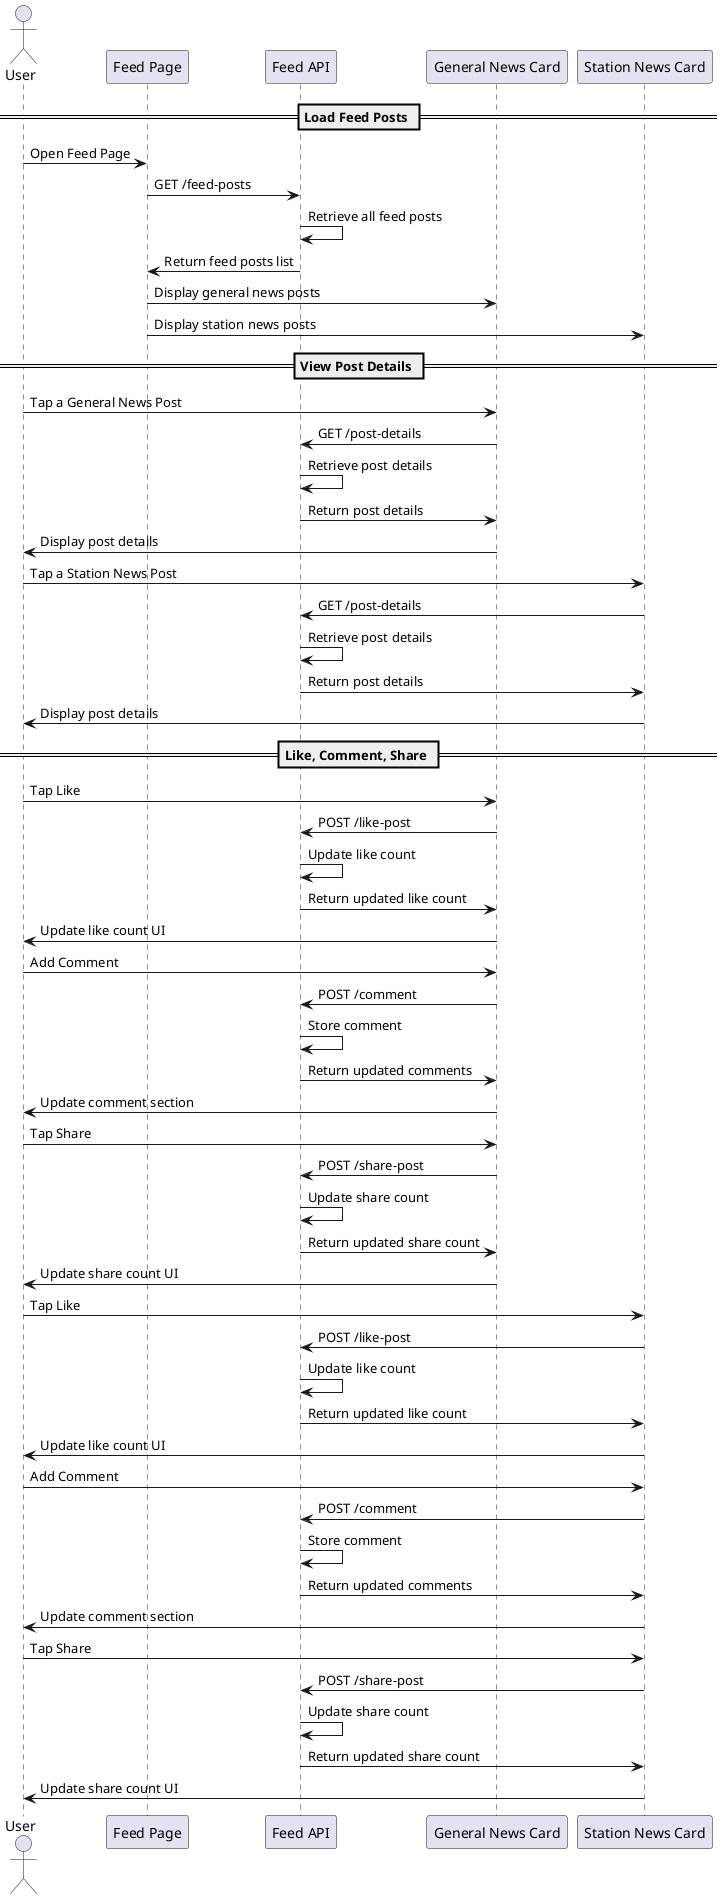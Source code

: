 @startuml

actor User
participant "Feed Page" as UI
participant "Feed API" as API
participant "General News Card" as GeneralNews
participant "Station News Card" as StationNews

== Load Feed Posts ==
User -> UI: Open Feed Page
UI -> API: GET /feed-posts
API -> API: Retrieve all feed posts
API -> UI: Return feed posts list
UI -> GeneralNews: Display general news posts
UI -> StationNews: Display station news posts

== View Post Details ==
User -> GeneralNews: Tap a General News Post
GeneralNews -> API: GET /post-details
API -> API: Retrieve post details
API -> GeneralNews: Return post details
GeneralNews -> User: Display post details

User -> StationNews: Tap a Station News Post
StationNews -> API: GET /post-details
API -> API: Retrieve post details
API -> StationNews: Return post details
StationNews -> User: Display post details

== Like, Comment, Share ==
User -> GeneralNews: Tap Like
GeneralNews -> API: POST /like-post
API -> API: Update like count
API -> GeneralNews: Return updated like count
GeneralNews -> User: Update like count UI

User -> GeneralNews: Add Comment
GeneralNews -> API: POST /comment
API -> API: Store comment
API -> GeneralNews: Return updated comments
GeneralNews -> User: Update comment section

User -> GeneralNews: Tap Share
GeneralNews -> API: POST /share-post
API -> API: Update share count
API -> GeneralNews: Return updated share count
GeneralNews -> User: Update share count UI

User -> StationNews: Tap Like
StationNews -> API: POST /like-post
API -> API: Update like count
API -> StationNews: Return updated like count
StationNews -> User: Update like count UI

User -> StationNews: Add Comment
StationNews -> API: POST /comment
API -> API: Store comment
API -> StationNews: Return updated comments
StationNews -> User: Update comment section

User -> StationNews: Tap Share
StationNews -> API: POST /share-post
API -> API: Update share count
API -> StationNews: Return updated share count
StationNews -> User: Update share count UI

@enduml
